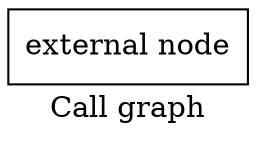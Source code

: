digraph "Call graph" {
	label="Call graph";

	Node0x36a9330 [shape=record,label="{external node}"];
}
